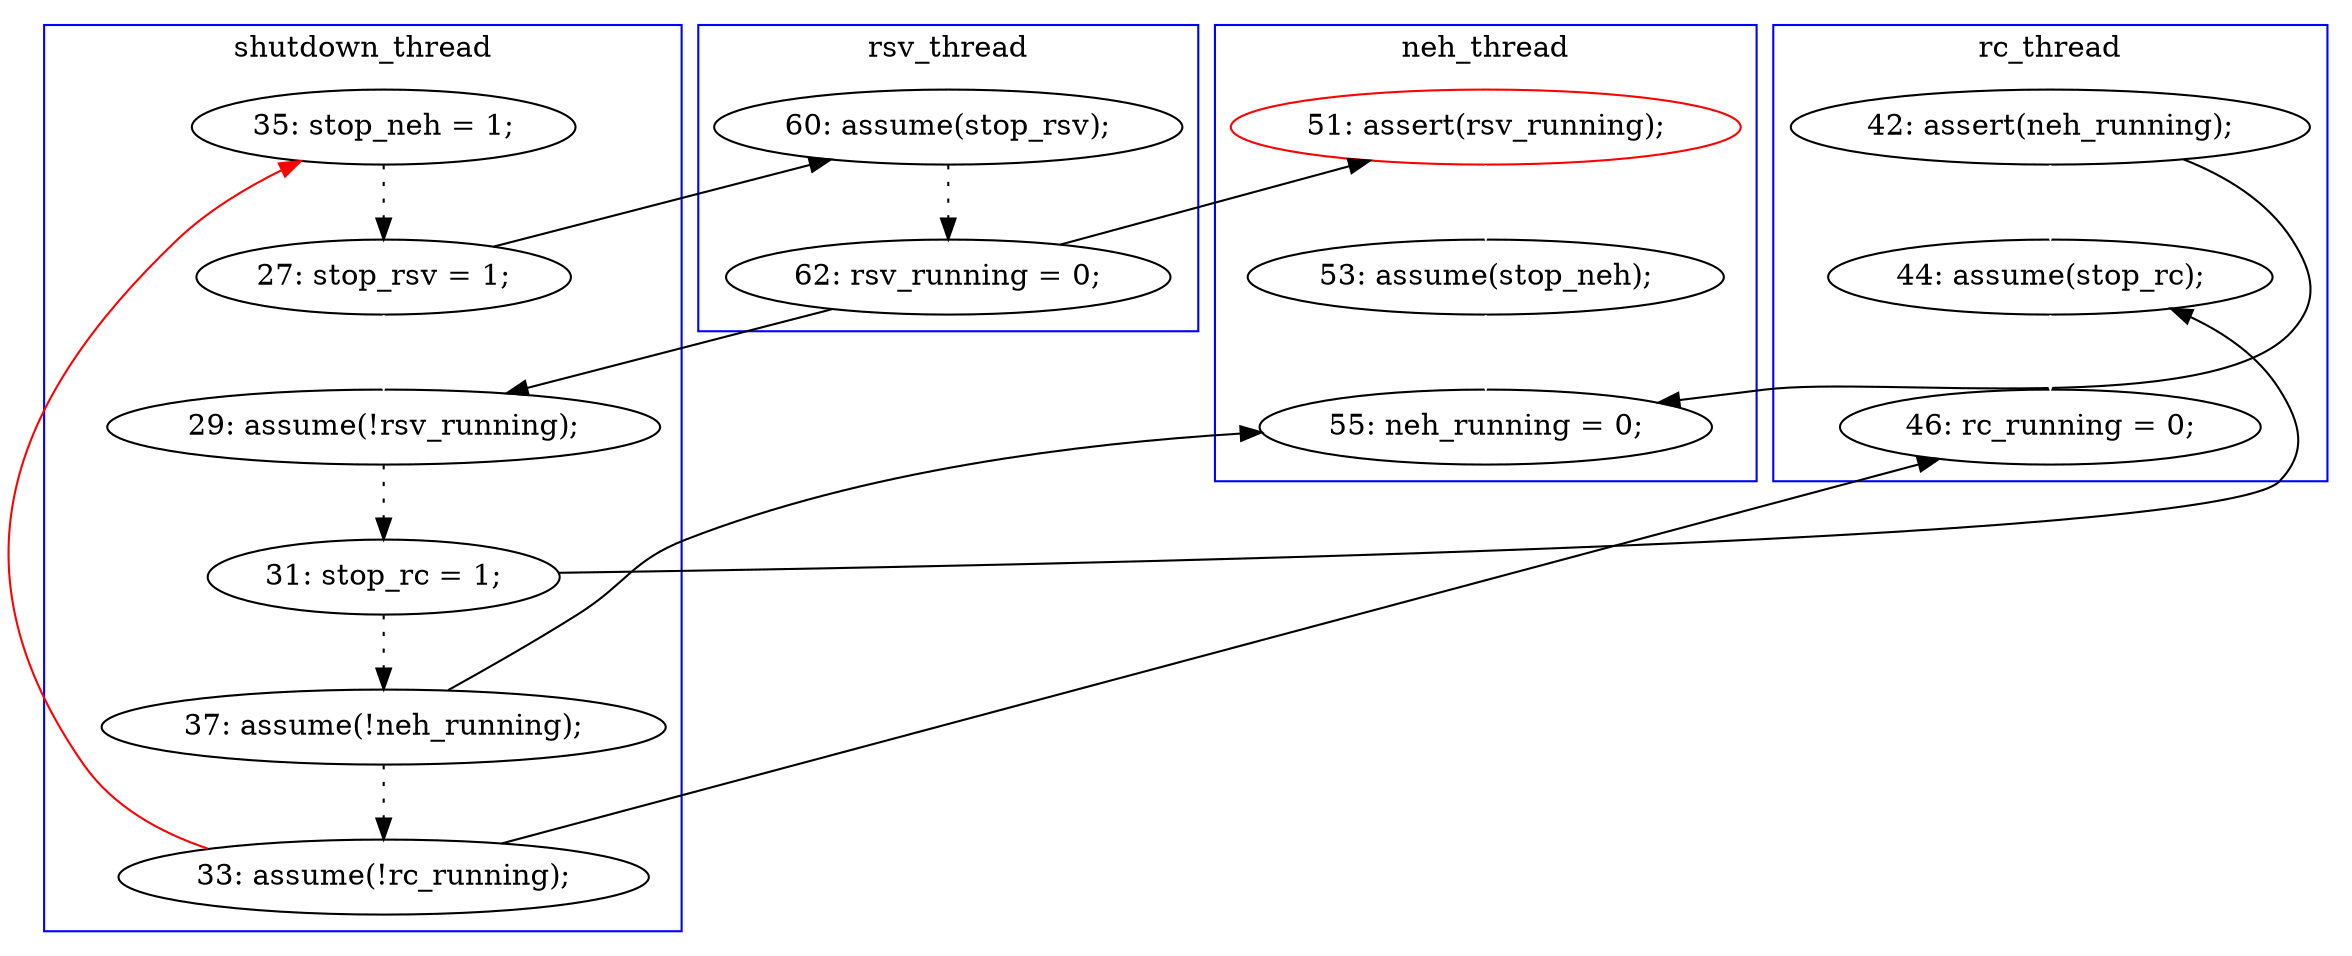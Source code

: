 digraph Counterexample {
	27 -> 28 [color = black, style = dotted]
	11 -> 30 [color = black, style = solid, constraint = false]
	20 -> 21 [color = black, style = solid, constraint = false]
	18 -> 20 [color = black, style = dotted]
	20 -> 23 [color = black, style = solid, constraint = false]
	16 -> 17 [color = black, style = dotted]
	11 -> 35 [color = white, style = solid]
	22 -> 27 [color = black, style = dotted]
	17 -> 21 [color = white, style = solid]
	27 -> 30 [color = black, style = solid, constraint = false]
	17 -> 18 [color = black, style = solid, constraint = false]
	25 -> 30 [color = white, style = solid]
	28 -> 16 [color = red, style = solid, constraint = false]
	23 -> 25 [color = white, style = solid]
	21 -> 22 [color = black, style = dotted]
	35 -> 37 [color = white, style = solid]
	28 -> 37 [color = black, style = solid, constraint = false]
	22 -> 35 [color = black, style = solid, constraint = false]
	subgraph cluster3 {
		label = neh_thread
		color = blue
		25  [label = "53: assume(stop_neh);"]
		30  [label = "55: neh_running = 0;"]
		23  [label = "51: assert(rsv_running);", color = red]
	}
	subgraph cluster4 {
		label = rsv_thread
		color = blue
		18  [label = "60: assume(stop_rsv);"]
		20  [label = "62: rsv_running = 0;"]
	}
	subgraph cluster2 {
		label = rc_thread
		color = blue
		11  [label = "42: assert(neh_running);"]
		37  [label = "46: rc_running = 0;"]
		35  [label = "44: assume(stop_rc);"]
	}
	subgraph cluster1 {
		label = shutdown_thread
		color = blue
		22  [label = "31: stop_rc = 1;"]
		21  [label = "29: assume(!rsv_running);"]
		27  [label = "37: assume(!neh_running);"]
		16  [label = "35: stop_neh = 1;"]
		28  [label = "33: assume(!rc_running);"]
		17  [label = "27: stop_rsv = 1;"]
	}
}